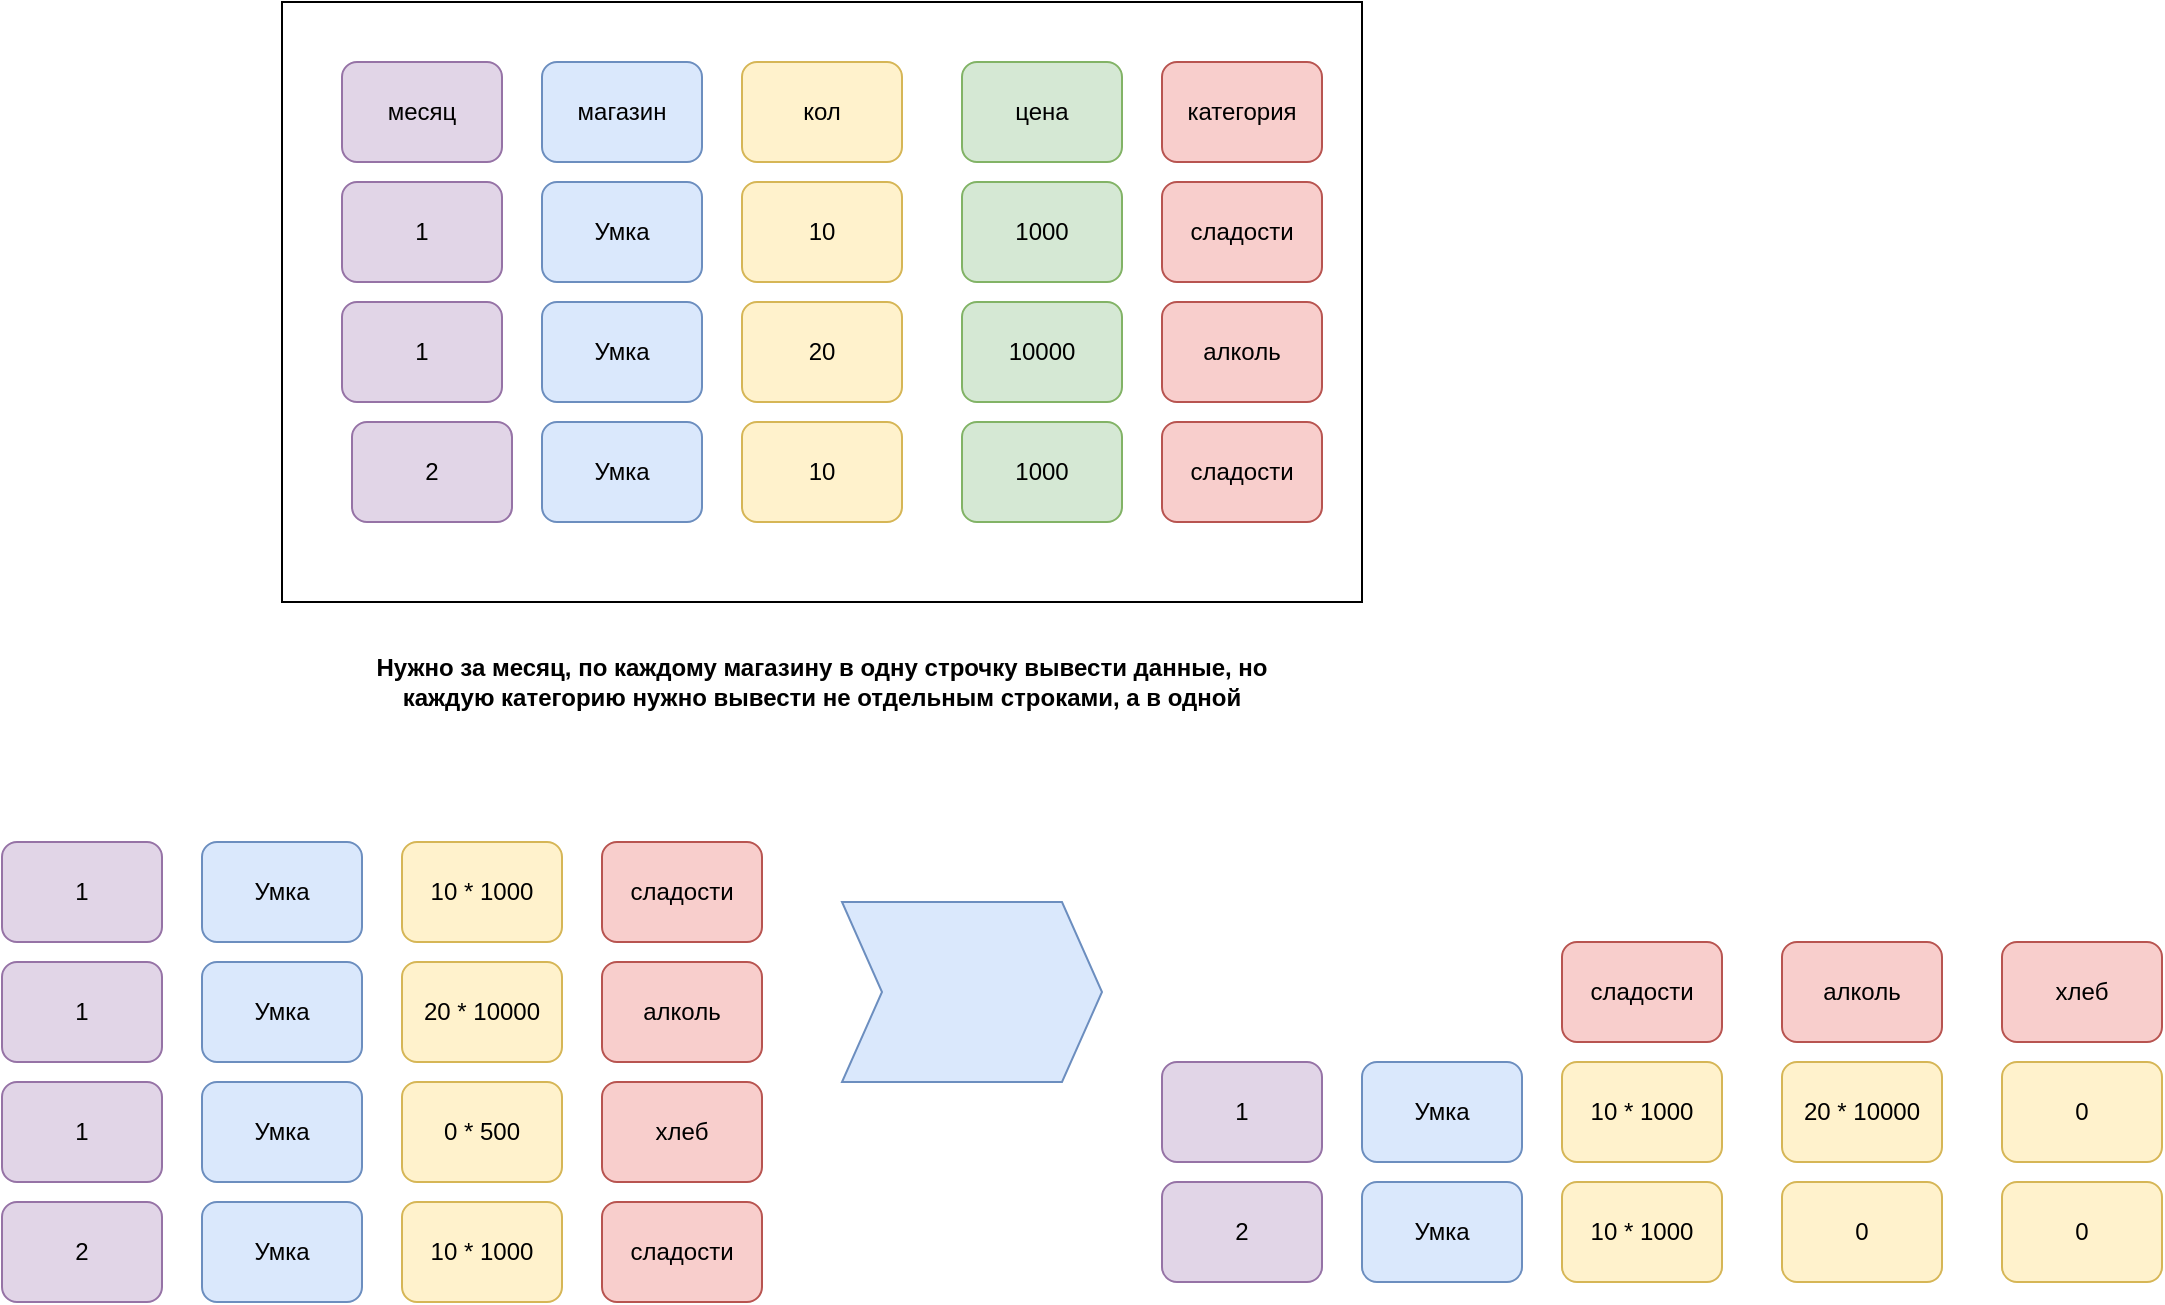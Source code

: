 <mxfile version="24.0.5" type="device">
  <diagram name="Page-1" id="tEz7BlBOFhRKTC8Uuyk8">
    <mxGraphModel dx="1071" dy="586" grid="1" gridSize="10" guides="1" tooltips="1" connect="1" arrows="1" fold="1" page="1" pageScale="1" pageWidth="850" pageHeight="1100" math="0" shadow="0">
      <root>
        <mxCell id="0" />
        <mxCell id="1" parent="0" />
        <mxCell id="blHYdfj4ArS0nP_ltKE5-1" value="" style="rounded=0;whiteSpace=wrap;html=1;" vertex="1" parent="1">
          <mxGeometry x="170" y="150" width="540" height="300" as="geometry" />
        </mxCell>
        <mxCell id="blHYdfj4ArS0nP_ltKE5-2" value="месяц" style="rounded=1;whiteSpace=wrap;html=1;fillColor=#e1d5e7;strokeColor=#9673a6;" vertex="1" parent="1">
          <mxGeometry x="200" y="180" width="80" height="50" as="geometry" />
        </mxCell>
        <mxCell id="blHYdfj4ArS0nP_ltKE5-6" value="магазин" style="rounded=1;whiteSpace=wrap;html=1;fillColor=#dae8fc;strokeColor=#6c8ebf;" vertex="1" parent="1">
          <mxGeometry x="300" y="180" width="80" height="50" as="geometry" />
        </mxCell>
        <mxCell id="blHYdfj4ArS0nP_ltKE5-7" value="кол" style="rounded=1;whiteSpace=wrap;html=1;fillColor=#fff2cc;strokeColor=#d6b656;" vertex="1" parent="1">
          <mxGeometry x="400" y="180" width="80" height="50" as="geometry" />
        </mxCell>
        <mxCell id="blHYdfj4ArS0nP_ltKE5-8" value="цена" style="rounded=1;whiteSpace=wrap;html=1;fillColor=#d5e8d4;strokeColor=#82b366;" vertex="1" parent="1">
          <mxGeometry x="510" y="180" width="80" height="50" as="geometry" />
        </mxCell>
        <mxCell id="blHYdfj4ArS0nP_ltKE5-10" value="категория" style="rounded=1;whiteSpace=wrap;html=1;fillColor=#f8cecc;strokeColor=#b85450;" vertex="1" parent="1">
          <mxGeometry x="610" y="180" width="80" height="50" as="geometry" />
        </mxCell>
        <mxCell id="blHYdfj4ArS0nP_ltKE5-16" value="1" style="rounded=1;whiteSpace=wrap;html=1;fillColor=#e1d5e7;strokeColor=#9673a6;" vertex="1" parent="1">
          <mxGeometry x="200" y="240" width="80" height="50" as="geometry" />
        </mxCell>
        <mxCell id="blHYdfj4ArS0nP_ltKE5-17" value="Умка" style="rounded=1;whiteSpace=wrap;html=1;fillColor=#dae8fc;strokeColor=#6c8ebf;" vertex="1" parent="1">
          <mxGeometry x="300" y="240" width="80" height="50" as="geometry" />
        </mxCell>
        <mxCell id="blHYdfj4ArS0nP_ltKE5-18" value="10" style="rounded=1;whiteSpace=wrap;html=1;fillColor=#fff2cc;strokeColor=#d6b656;" vertex="1" parent="1">
          <mxGeometry x="400" y="240" width="80" height="50" as="geometry" />
        </mxCell>
        <mxCell id="blHYdfj4ArS0nP_ltKE5-19" value="1000" style="rounded=1;whiteSpace=wrap;html=1;fillColor=#d5e8d4;strokeColor=#82b366;" vertex="1" parent="1">
          <mxGeometry x="510" y="240" width="80" height="50" as="geometry" />
        </mxCell>
        <mxCell id="blHYdfj4ArS0nP_ltKE5-20" value="сладости" style="rounded=1;whiteSpace=wrap;html=1;fillColor=#f8cecc;strokeColor=#b85450;" vertex="1" parent="1">
          <mxGeometry x="610" y="240" width="80" height="50" as="geometry" />
        </mxCell>
        <mxCell id="blHYdfj4ArS0nP_ltKE5-21" value="1" style="rounded=1;whiteSpace=wrap;html=1;fillColor=#e1d5e7;strokeColor=#9673a6;" vertex="1" parent="1">
          <mxGeometry x="200" y="300" width="80" height="50" as="geometry" />
        </mxCell>
        <mxCell id="blHYdfj4ArS0nP_ltKE5-22" value="Умка" style="rounded=1;whiteSpace=wrap;html=1;fillColor=#dae8fc;strokeColor=#6c8ebf;" vertex="1" parent="1">
          <mxGeometry x="300" y="300" width="80" height="50" as="geometry" />
        </mxCell>
        <mxCell id="blHYdfj4ArS0nP_ltKE5-23" value="20" style="rounded=1;whiteSpace=wrap;html=1;fillColor=#fff2cc;strokeColor=#d6b656;" vertex="1" parent="1">
          <mxGeometry x="400" y="300" width="80" height="50" as="geometry" />
        </mxCell>
        <mxCell id="blHYdfj4ArS0nP_ltKE5-24" value="10000" style="rounded=1;whiteSpace=wrap;html=1;fillColor=#d5e8d4;strokeColor=#82b366;" vertex="1" parent="1">
          <mxGeometry x="510" y="300" width="80" height="50" as="geometry" />
        </mxCell>
        <mxCell id="blHYdfj4ArS0nP_ltKE5-25" value="алколь" style="rounded=1;whiteSpace=wrap;html=1;fillColor=#f8cecc;strokeColor=#b85450;" vertex="1" parent="1">
          <mxGeometry x="610" y="300" width="80" height="50" as="geometry" />
        </mxCell>
        <mxCell id="blHYdfj4ArS0nP_ltKE5-27" value="1" style="rounded=1;whiteSpace=wrap;html=1;fillColor=#e1d5e7;strokeColor=#9673a6;" vertex="1" parent="1">
          <mxGeometry x="610" y="680" width="80" height="50" as="geometry" />
        </mxCell>
        <mxCell id="blHYdfj4ArS0nP_ltKE5-28" value="Нужно за месяц, по каждому магазину в одну строчку вывести данные, но каждую категорию нужно вывести не отдельным строками, а в одной" style="text;html=1;align=center;verticalAlign=middle;whiteSpace=wrap;rounded=0;fontStyle=1" vertex="1" parent="1">
          <mxGeometry x="205" y="470" width="470" height="40" as="geometry" />
        </mxCell>
        <mxCell id="blHYdfj4ArS0nP_ltKE5-29" value="Умка" style="rounded=1;whiteSpace=wrap;html=1;fillColor=#dae8fc;strokeColor=#6c8ebf;" vertex="1" parent="1">
          <mxGeometry x="710" y="680" width="80" height="50" as="geometry" />
        </mxCell>
        <mxCell id="blHYdfj4ArS0nP_ltKE5-30" value="10 * 1000" style="rounded=1;whiteSpace=wrap;html=1;fillColor=#fff2cc;strokeColor=#d6b656;" vertex="1" parent="1">
          <mxGeometry x="810" y="680" width="80" height="50" as="geometry" />
        </mxCell>
        <mxCell id="blHYdfj4ArS0nP_ltKE5-31" value="сладости" style="rounded=1;whiteSpace=wrap;html=1;fillColor=#f8cecc;strokeColor=#b85450;" vertex="1" parent="1">
          <mxGeometry x="810" y="620" width="80" height="50" as="geometry" />
        </mxCell>
        <mxCell id="blHYdfj4ArS0nP_ltKE5-34" value="20 * 10000" style="rounded=1;whiteSpace=wrap;html=1;fillColor=#fff2cc;strokeColor=#d6b656;" vertex="1" parent="1">
          <mxGeometry x="920" y="680" width="80" height="50" as="geometry" />
        </mxCell>
        <mxCell id="blHYdfj4ArS0nP_ltKE5-35" value="алколь" style="rounded=1;whiteSpace=wrap;html=1;fillColor=#f8cecc;strokeColor=#b85450;" vertex="1" parent="1">
          <mxGeometry x="920" y="620" width="80" height="50" as="geometry" />
        </mxCell>
        <mxCell id="blHYdfj4ArS0nP_ltKE5-37" value="1" style="rounded=1;whiteSpace=wrap;html=1;fillColor=#e1d5e7;strokeColor=#9673a6;" vertex="1" parent="1">
          <mxGeometry x="30" y="570" width="80" height="50" as="geometry" />
        </mxCell>
        <mxCell id="blHYdfj4ArS0nP_ltKE5-38" value="Умка" style="rounded=1;whiteSpace=wrap;html=1;fillColor=#dae8fc;strokeColor=#6c8ebf;" vertex="1" parent="1">
          <mxGeometry x="130" y="570" width="80" height="50" as="geometry" />
        </mxCell>
        <mxCell id="blHYdfj4ArS0nP_ltKE5-39" value="10 * 1000" style="rounded=1;whiteSpace=wrap;html=1;fillColor=#fff2cc;strokeColor=#d6b656;" vertex="1" parent="1">
          <mxGeometry x="230" y="570" width="80" height="50" as="geometry" />
        </mxCell>
        <mxCell id="blHYdfj4ArS0nP_ltKE5-40" value="сладости" style="rounded=1;whiteSpace=wrap;html=1;fillColor=#f8cecc;strokeColor=#b85450;" vertex="1" parent="1">
          <mxGeometry x="330" y="570" width="80" height="50" as="geometry" />
        </mxCell>
        <mxCell id="blHYdfj4ArS0nP_ltKE5-41" value="20 * 10000" style="rounded=1;whiteSpace=wrap;html=1;fillColor=#fff2cc;strokeColor=#d6b656;" vertex="1" parent="1">
          <mxGeometry x="230" y="630" width="80" height="50" as="geometry" />
        </mxCell>
        <mxCell id="blHYdfj4ArS0nP_ltKE5-42" value="алколь" style="rounded=1;whiteSpace=wrap;html=1;fillColor=#f8cecc;strokeColor=#b85450;" vertex="1" parent="1">
          <mxGeometry x="330" y="630" width="80" height="50" as="geometry" />
        </mxCell>
        <mxCell id="blHYdfj4ArS0nP_ltKE5-43" value="1" style="rounded=1;whiteSpace=wrap;html=1;fillColor=#e1d5e7;strokeColor=#9673a6;" vertex="1" parent="1">
          <mxGeometry x="30" y="630" width="80" height="50" as="geometry" />
        </mxCell>
        <mxCell id="blHYdfj4ArS0nP_ltKE5-44" value="Умка" style="rounded=1;whiteSpace=wrap;html=1;fillColor=#dae8fc;strokeColor=#6c8ebf;" vertex="1" parent="1">
          <mxGeometry x="130" y="630" width="80" height="50" as="geometry" />
        </mxCell>
        <mxCell id="blHYdfj4ArS0nP_ltKE5-45" value="хлеб" style="rounded=1;whiteSpace=wrap;html=1;fillColor=#f8cecc;strokeColor=#b85450;" vertex="1" parent="1">
          <mxGeometry x="1030" y="620" width="80" height="50" as="geometry" />
        </mxCell>
        <mxCell id="blHYdfj4ArS0nP_ltKE5-47" value="0" style="rounded=1;whiteSpace=wrap;html=1;fillColor=#fff2cc;strokeColor=#d6b656;" vertex="1" parent="1">
          <mxGeometry x="1030" y="680" width="80" height="50" as="geometry" />
        </mxCell>
        <mxCell id="blHYdfj4ArS0nP_ltKE5-48" value="0 * 500" style="rounded=1;whiteSpace=wrap;html=1;fillColor=#fff2cc;strokeColor=#d6b656;" vertex="1" parent="1">
          <mxGeometry x="230" y="690" width="80" height="50" as="geometry" />
        </mxCell>
        <mxCell id="blHYdfj4ArS0nP_ltKE5-49" value="хлеб" style="rounded=1;whiteSpace=wrap;html=1;fillColor=#f8cecc;strokeColor=#b85450;" vertex="1" parent="1">
          <mxGeometry x="330" y="690" width="80" height="50" as="geometry" />
        </mxCell>
        <mxCell id="blHYdfj4ArS0nP_ltKE5-50" value="1" style="rounded=1;whiteSpace=wrap;html=1;fillColor=#e1d5e7;strokeColor=#9673a6;" vertex="1" parent="1">
          <mxGeometry x="30" y="690" width="80" height="50" as="geometry" />
        </mxCell>
        <mxCell id="blHYdfj4ArS0nP_ltKE5-51" value="Умка" style="rounded=1;whiteSpace=wrap;html=1;fillColor=#dae8fc;strokeColor=#6c8ebf;" vertex="1" parent="1">
          <mxGeometry x="130" y="690" width="80" height="50" as="geometry" />
        </mxCell>
        <mxCell id="blHYdfj4ArS0nP_ltKE5-52" value="" style="shape=step;perimeter=stepPerimeter;whiteSpace=wrap;html=1;fixedSize=1;fillColor=#dae8fc;strokeColor=#6c8ebf;" vertex="1" parent="1">
          <mxGeometry x="450" y="600" width="130" height="90" as="geometry" />
        </mxCell>
        <mxCell id="blHYdfj4ArS0nP_ltKE5-53" value="Умка" style="rounded=1;whiteSpace=wrap;html=1;fillColor=#dae8fc;strokeColor=#6c8ebf;" vertex="1" parent="1">
          <mxGeometry x="300" y="360" width="80" height="50" as="geometry" />
        </mxCell>
        <mxCell id="blHYdfj4ArS0nP_ltKE5-54" value="2" style="rounded=1;whiteSpace=wrap;html=1;fillColor=#e1d5e7;strokeColor=#9673a6;" vertex="1" parent="1">
          <mxGeometry x="205" y="360" width="80" height="50" as="geometry" />
        </mxCell>
        <mxCell id="blHYdfj4ArS0nP_ltKE5-55" value="10" style="rounded=1;whiteSpace=wrap;html=1;fillColor=#fff2cc;strokeColor=#d6b656;" vertex="1" parent="1">
          <mxGeometry x="400" y="360" width="80" height="50" as="geometry" />
        </mxCell>
        <mxCell id="blHYdfj4ArS0nP_ltKE5-56" value="сладости" style="rounded=1;whiteSpace=wrap;html=1;fillColor=#f8cecc;strokeColor=#b85450;" vertex="1" parent="1">
          <mxGeometry x="610" y="360" width="80" height="50" as="geometry" />
        </mxCell>
        <mxCell id="blHYdfj4ArS0nP_ltKE5-57" value="1000" style="rounded=1;whiteSpace=wrap;html=1;fillColor=#d5e8d4;strokeColor=#82b366;" vertex="1" parent="1">
          <mxGeometry x="510" y="360" width="80" height="50" as="geometry" />
        </mxCell>
        <mxCell id="blHYdfj4ArS0nP_ltKE5-58" value="2" style="rounded=1;whiteSpace=wrap;html=1;fillColor=#e1d5e7;strokeColor=#9673a6;" vertex="1" parent="1">
          <mxGeometry x="30" y="750" width="80" height="50" as="geometry" />
        </mxCell>
        <mxCell id="blHYdfj4ArS0nP_ltKE5-59" value="Умка" style="rounded=1;whiteSpace=wrap;html=1;fillColor=#dae8fc;strokeColor=#6c8ebf;" vertex="1" parent="1">
          <mxGeometry x="130" y="750" width="80" height="50" as="geometry" />
        </mxCell>
        <mxCell id="blHYdfj4ArS0nP_ltKE5-60" value="10 * 1000" style="rounded=1;whiteSpace=wrap;html=1;fillColor=#fff2cc;strokeColor=#d6b656;" vertex="1" parent="1">
          <mxGeometry x="230" y="750" width="80" height="50" as="geometry" />
        </mxCell>
        <mxCell id="blHYdfj4ArS0nP_ltKE5-61" value="сладости" style="rounded=1;whiteSpace=wrap;html=1;fillColor=#f8cecc;strokeColor=#b85450;" vertex="1" parent="1">
          <mxGeometry x="330" y="750" width="80" height="50" as="geometry" />
        </mxCell>
        <mxCell id="blHYdfj4ArS0nP_ltKE5-62" value="2" style="rounded=1;whiteSpace=wrap;html=1;fillColor=#e1d5e7;strokeColor=#9673a6;" vertex="1" parent="1">
          <mxGeometry x="610" y="740" width="80" height="50" as="geometry" />
        </mxCell>
        <mxCell id="blHYdfj4ArS0nP_ltKE5-63" value="Умка" style="rounded=1;whiteSpace=wrap;html=1;fillColor=#dae8fc;strokeColor=#6c8ebf;" vertex="1" parent="1">
          <mxGeometry x="710" y="740" width="80" height="50" as="geometry" />
        </mxCell>
        <mxCell id="blHYdfj4ArS0nP_ltKE5-64" value="10 * 1000" style="rounded=1;whiteSpace=wrap;html=1;fillColor=#fff2cc;strokeColor=#d6b656;" vertex="1" parent="1">
          <mxGeometry x="810" y="740" width="80" height="50" as="geometry" />
        </mxCell>
        <mxCell id="blHYdfj4ArS0nP_ltKE5-65" value="0" style="rounded=1;whiteSpace=wrap;html=1;fillColor=#fff2cc;strokeColor=#d6b656;" vertex="1" parent="1">
          <mxGeometry x="920" y="740" width="80" height="50" as="geometry" />
        </mxCell>
        <mxCell id="blHYdfj4ArS0nP_ltKE5-66" value="0" style="rounded=1;whiteSpace=wrap;html=1;fillColor=#fff2cc;strokeColor=#d6b656;" vertex="1" parent="1">
          <mxGeometry x="1030" y="740" width="80" height="50" as="geometry" />
        </mxCell>
      </root>
    </mxGraphModel>
  </diagram>
</mxfile>
